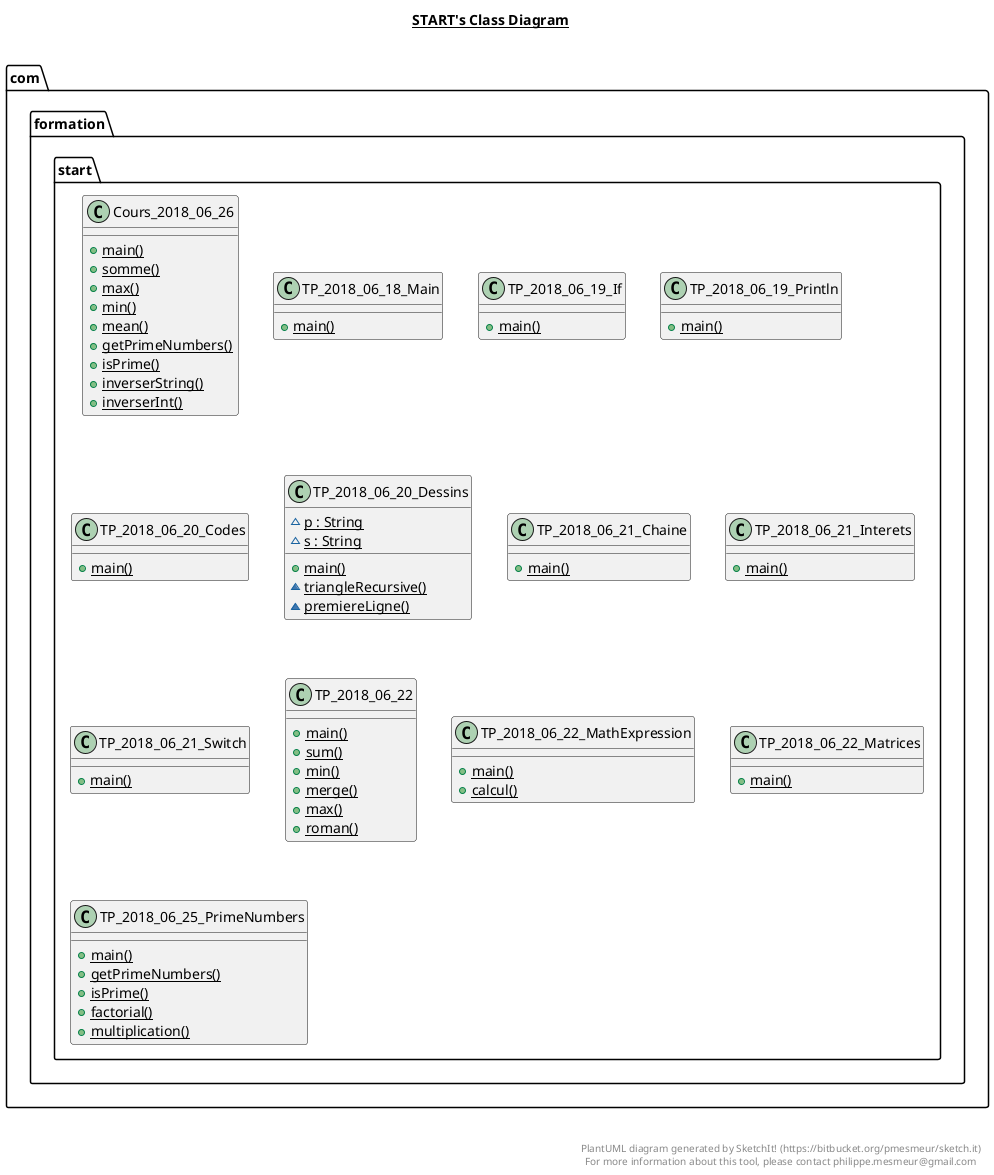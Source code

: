 @startuml

title __START's Class Diagram__\n

  package com.formation.start {
    class Cours_2018_06_26 {
        {static} + main()
        {static} + somme()
        {static} + max()
        {static} + min()
        {static} + mean()
        {static} + getPrimeNumbers()
        {static} + isPrime()
        {static} + inverserString()
        {static} + inverserInt()
    }
  }
  

  package com.formation.start {
    class TP_2018_06_18_Main {
        {static} + main()
    }
  }
  

  package com.formation.start {
    class TP_2018_06_19_If {
        {static} + main()
    }
  }
  

  package com.formation.start {
    class TP_2018_06_19_Println {
        {static} + main()
    }
  }
  

  package com.formation.start {
    class TP_2018_06_20_Codes {
        {static} + main()
    }
  }
  

  package com.formation.start {
    class TP_2018_06_20_Dessins {
        {static} ~ p : String
        {static} ~ s : String
        {static} + main()
        {static} ~ triangleRecursive()
        {static} ~ premiereLigne()
    }
  }
  

  package com.formation.start {
    class TP_2018_06_21_Chaine {
        {static} + main()
    }
  }
  

  package com.formation.start {
    class TP_2018_06_21_Interets {
        {static} + main()
    }
  }
  

  package com.formation.start {
    class TP_2018_06_21_Switch {
        {static} + main()
    }
  }
  

  package com.formation.start {
    class TP_2018_06_22 {
        {static} + main()
        {static} + sum()
        {static} + min()
        {static} + merge()
        {static} + max()
        {static} + roman()
    }
  }
  

  package com.formation.start {
    class TP_2018_06_22_MathExpression {
        {static} + main()
        {static} + calcul()
    }
  }
  

  package com.formation.start {
    class TP_2018_06_22_Matrices {
        {static} + main()
    }
  }
  

  package com.formation.start {
    class TP_2018_06_25_PrimeNumbers {
        {static} + main()
        {static} + getPrimeNumbers()
        {static} + isPrime()
        {static} + factorial()
        {static} + multiplication()
    }
  }
  



right footer


PlantUML diagram generated by SketchIt! (https://bitbucket.org/pmesmeur/sketch.it)
For more information about this tool, please contact philippe.mesmeur@gmail.com
endfooter

@enduml
